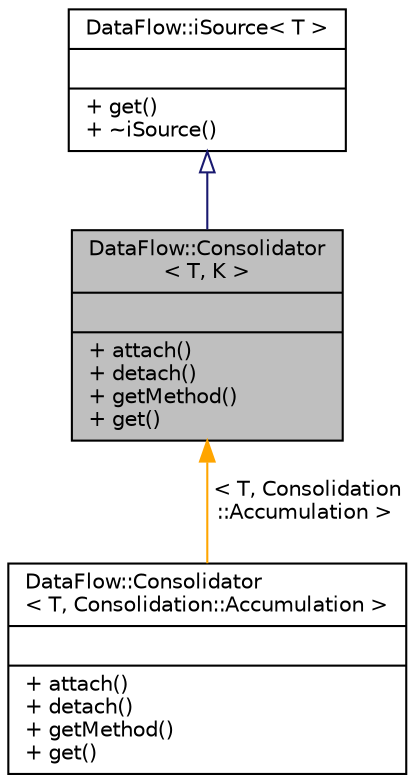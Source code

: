 digraph "DataFlow::Consolidator&lt; T, K &gt;"
{
 // INTERACTIVE_SVG=YES
  bgcolor="transparent";
  edge [fontname="Helvetica",fontsize="10",labelfontname="Helvetica",labelfontsize="10"];
  node [fontname="Helvetica",fontsize="10",shape=record];
  Node0 [label="{DataFlow::Consolidator\l\< T, K \>\n||+ attach()\l+ detach()\l+ getMethod()\l+ get()\l}",height=0.2,width=0.4,color="black", fillcolor="grey75", style="filled", fontcolor="black"];
  Node1 -> Node0 [dir="back",color="midnightblue",fontsize="10",style="solid",arrowtail="onormal",fontname="Helvetica"];
  Node1 [label="{DataFlow::iSource\< T \>\n||+ get()\l+ ~iSource()\l}",height=0.2,width=0.4,color="black",URL="$classDataFlow_1_1iSource.html"];
  Node0 -> Node2 [dir="back",color="orange",fontsize="10",style="solid",label=" \< T, Consolidation\l::Accumulation \>" ,fontname="Helvetica"];
  Node2 [label="{DataFlow::Consolidator\l\< T, Consolidation::Accumulation \>\n||+ attach()\l+ detach()\l+ getMethod()\l+ get()\l}",height=0.2,width=0.4,color="black",URL="$classDataFlow_1_1Consolidator.html"];
}
